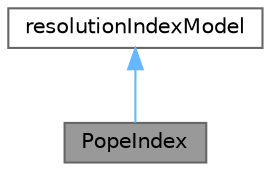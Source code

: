 digraph "PopeIndex"
{
 // LATEX_PDF_SIZE
  bgcolor="transparent";
  edge [fontname=Helvetica,fontsize=10,labelfontname=Helvetica,labelfontsize=10];
  node [fontname=Helvetica,fontsize=10,shape=box,height=0.2,width=0.4];
  Node1 [id="Node000001",label="PopeIndex",height=0.2,width=0.4,color="gray40", fillcolor="grey60", style="filled", fontcolor="black",tooltip="Computes a single-mesh resolution index according to Pope's index, which is used as a LES/DES quality..."];
  Node2 -> Node1 [id="edge1_Node000001_Node000002",dir="back",color="steelblue1",style="solid",tooltip=" "];
  Node2 [id="Node000002",label="resolutionIndexModel",height=0.2,width=0.4,color="gray40", fillcolor="white", style="filled",URL="$classFoam_1_1resolutionIndexModel.html",tooltip="A base class for resolutionIndex models."];
}
